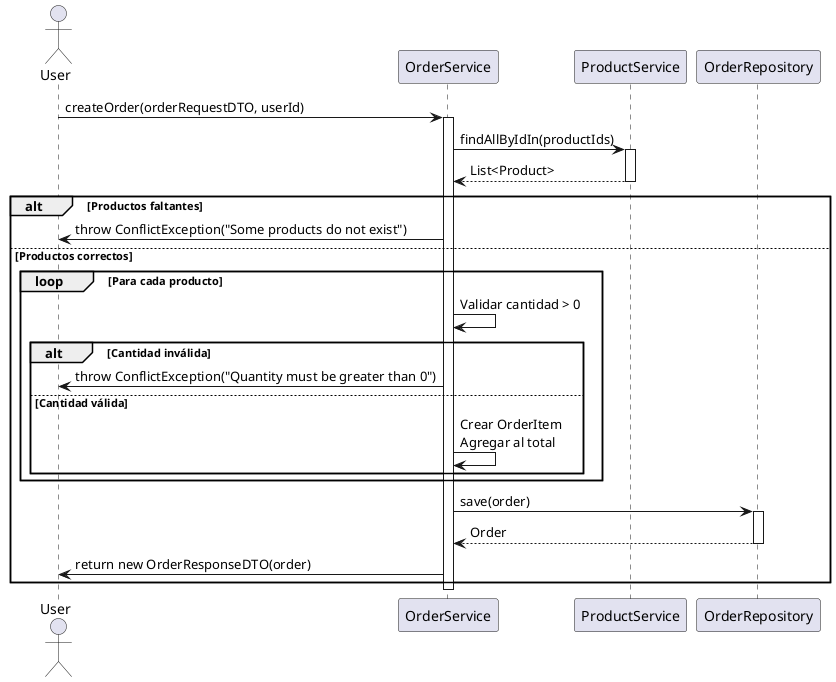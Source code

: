 @startuml
actor User
participant "OrderService" as Service
participant "ProductService" as ProductService
participant "OrderRepository" as OrderRepository

User -> Service: createOrder(orderRequestDTO, userId)

activate Service
Service -> ProductService: findAllByIdIn(productIds)
activate ProductService
ProductService --> Service: List<Product>
deactivate ProductService

alt Productos faltantes
    Service -> User: throw ConflictException("Some products do not exist")
else Productos correctos
    loop Para cada producto
        Service -> Service: Validar cantidad > 0
        alt Cantidad inválida
            Service -> User: throw ConflictException("Quantity must be greater than 0")
        else Cantidad válida
            Service -> Service: Crear OrderItem\nAgregar al total
        end
    end

    Service -> OrderRepository: save(order)
    activate OrderRepository
    OrderRepository --> Service: Order
    deactivate OrderRepository

    Service -> User: return new OrderResponseDTO(order)
end
deactivate Service
@enduml